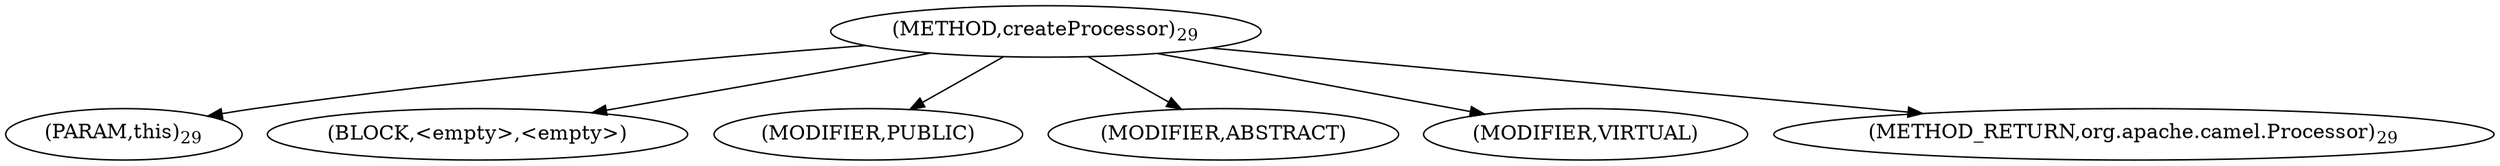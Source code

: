 digraph "createProcessor" {  
"6" [label = <(METHOD,createProcessor)<SUB>29</SUB>> ]
"7" [label = <(PARAM,this)<SUB>29</SUB>> ]
"8" [label = <(BLOCK,&lt;empty&gt;,&lt;empty&gt;)> ]
"9" [label = <(MODIFIER,PUBLIC)> ]
"10" [label = <(MODIFIER,ABSTRACT)> ]
"11" [label = <(MODIFIER,VIRTUAL)> ]
"12" [label = <(METHOD_RETURN,org.apache.camel.Processor)<SUB>29</SUB>> ]
  "6" -> "7" 
  "6" -> "8" 
  "6" -> "9" 
  "6" -> "10" 
  "6" -> "11" 
  "6" -> "12" 
}
